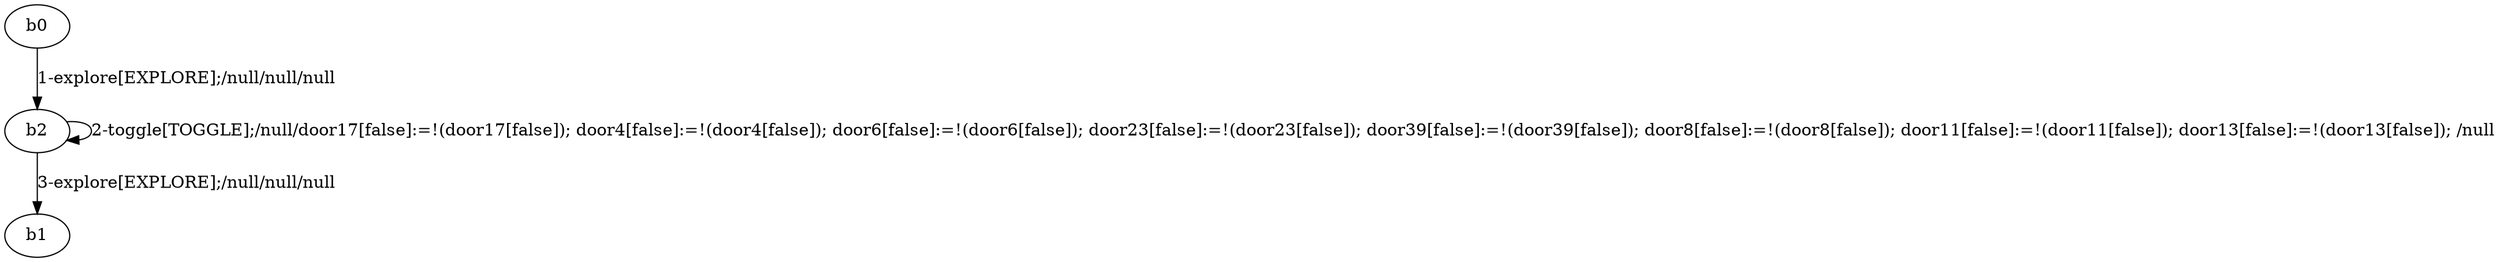 # Total number of goals covered by this test: 1
# b2 --> b2

digraph g {
"b0" -> "b2" [label = "1-explore[EXPLORE];/null/null/null"];
"b2" -> "b2" [label = "2-toggle[TOGGLE];/null/door17[false]:=!(door17[false]); door4[false]:=!(door4[false]); door6[false]:=!(door6[false]); door23[false]:=!(door23[false]); door39[false]:=!(door39[false]); door8[false]:=!(door8[false]); door11[false]:=!(door11[false]); door13[false]:=!(door13[false]); /null"];
"b2" -> "b1" [label = "3-explore[EXPLORE];/null/null/null"];
}